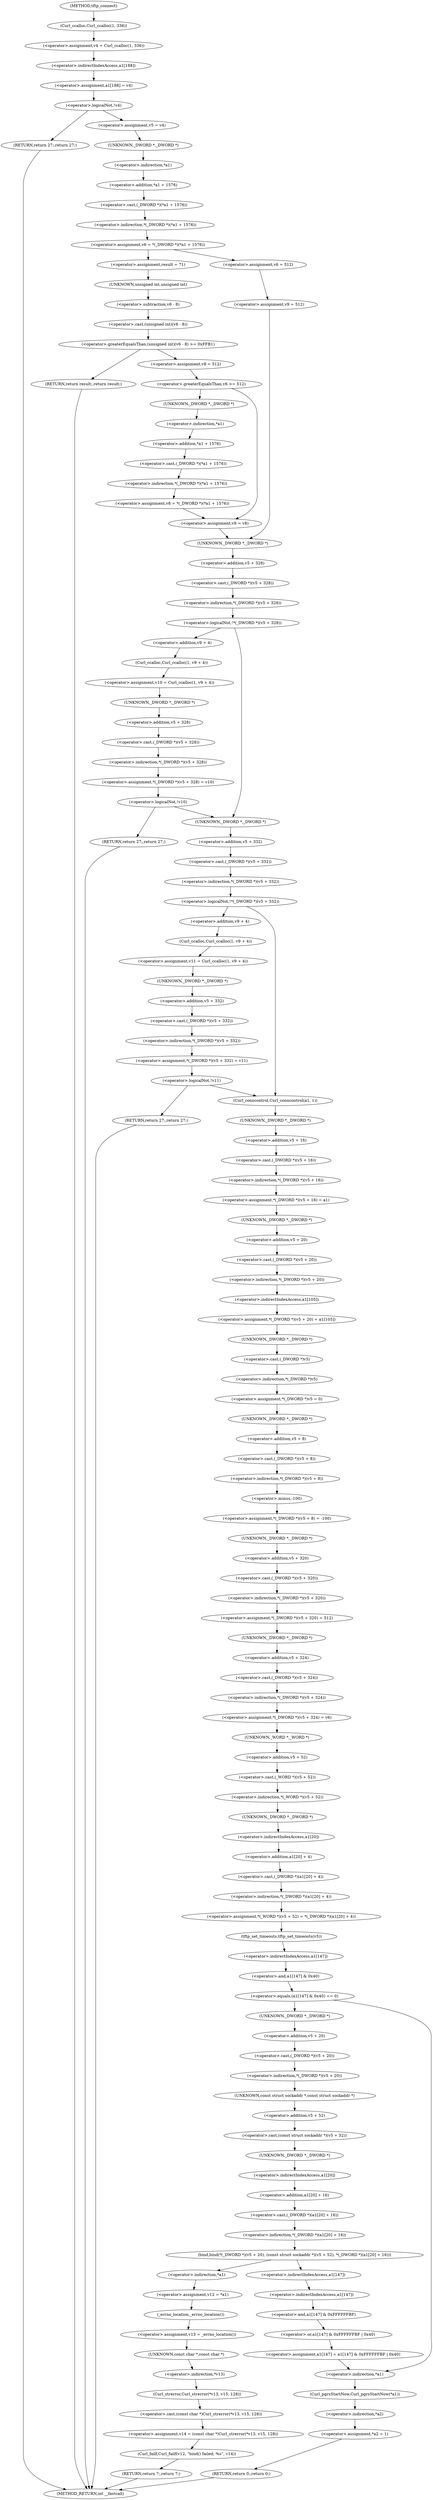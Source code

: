 digraph tftp_connect {  
"1000129" [label = "(<operator>.assignment,v4 = Curl_ccalloc(1, 336))" ]
"1000131" [label = "(Curl_ccalloc,Curl_ccalloc(1, 336))" ]
"1000134" [label = "(<operator>.assignment,a1[188] = v4)" ]
"1000135" [label = "(<operator>.indirectIndexAccess,a1[188])" ]
"1000140" [label = "(<operator>.logicalNot,!v4)" ]
"1000142" [label = "(RETURN,return 27;,return 27;)" ]
"1000144" [label = "(<operator>.assignment,v5 = v4)" ]
"1000147" [label = "(<operator>.assignment,v6 = *(_DWORD *)(*a1 + 1576))" ]
"1000149" [label = "(<operator>.indirection,*(_DWORD *)(*a1 + 1576))" ]
"1000150" [label = "(<operator>.cast,(_DWORD *)(*a1 + 1576))" ]
"1000151" [label = "(UNKNOWN,_DWORD *,_DWORD *)" ]
"1000152" [label = "(<operator>.addition,*a1 + 1576)" ]
"1000153" [label = "(<operator>.indirection,*a1)" ]
"1000159" [label = "(<operator>.assignment,result = 71)" ]
"1000163" [label = "(<operator>.greaterEqualsThan,(unsigned int)(v6 - 8) >= 0xFFB1)" ]
"1000164" [label = "(<operator>.cast,(unsigned int)(v6 - 8))" ]
"1000165" [label = "(UNKNOWN,unsigned int,unsigned int)" ]
"1000166" [label = "(<operator>.subtraction,v6 - 8)" ]
"1000170" [label = "(RETURN,return result;,return result;)" ]
"1000172" [label = "(<operator>.assignment,v8 = 512)" ]
"1000176" [label = "(<operator>.greaterEqualsThan,v6 >= 512)" ]
"1000179" [label = "(<operator>.assignment,v8 = *(_DWORD *)(*a1 + 1576))" ]
"1000181" [label = "(<operator>.indirection,*(_DWORD *)(*a1 + 1576))" ]
"1000182" [label = "(<operator>.cast,(_DWORD *)(*a1 + 1576))" ]
"1000183" [label = "(UNKNOWN,_DWORD *,_DWORD *)" ]
"1000184" [label = "(<operator>.addition,*a1 + 1576)" ]
"1000185" [label = "(<operator>.indirection,*a1)" ]
"1000188" [label = "(<operator>.assignment,v9 = v8)" ]
"1000193" [label = "(<operator>.assignment,v6 = 512)" ]
"1000196" [label = "(<operator>.assignment,v9 = 512)" ]
"1000200" [label = "(<operator>.logicalNot,!*(_DWORD *)(v5 + 328))" ]
"1000201" [label = "(<operator>.indirection,*(_DWORD *)(v5 + 328))" ]
"1000202" [label = "(<operator>.cast,(_DWORD *)(v5 + 328))" ]
"1000203" [label = "(UNKNOWN,_DWORD *,_DWORD *)" ]
"1000204" [label = "(<operator>.addition,v5 + 328)" ]
"1000208" [label = "(<operator>.assignment,v10 = Curl_ccalloc(1, v9 + 4))" ]
"1000210" [label = "(Curl_ccalloc,Curl_ccalloc(1, v9 + 4))" ]
"1000212" [label = "(<operator>.addition,v9 + 4)" ]
"1000215" [label = "(<operator>.assignment,*(_DWORD *)(v5 + 328) = v10)" ]
"1000216" [label = "(<operator>.indirection,*(_DWORD *)(v5 + 328))" ]
"1000217" [label = "(<operator>.cast,(_DWORD *)(v5 + 328))" ]
"1000218" [label = "(UNKNOWN,_DWORD *,_DWORD *)" ]
"1000219" [label = "(<operator>.addition,v5 + 328)" ]
"1000224" [label = "(<operator>.logicalNot,!v10)" ]
"1000226" [label = "(RETURN,return 27;,return 27;)" ]
"1000229" [label = "(<operator>.logicalNot,!*(_DWORD *)(v5 + 332))" ]
"1000230" [label = "(<operator>.indirection,*(_DWORD *)(v5 + 332))" ]
"1000231" [label = "(<operator>.cast,(_DWORD *)(v5 + 332))" ]
"1000232" [label = "(UNKNOWN,_DWORD *,_DWORD *)" ]
"1000233" [label = "(<operator>.addition,v5 + 332)" ]
"1000237" [label = "(<operator>.assignment,v11 = Curl_ccalloc(1, v9 + 4))" ]
"1000239" [label = "(Curl_ccalloc,Curl_ccalloc(1, v9 + 4))" ]
"1000241" [label = "(<operator>.addition,v9 + 4)" ]
"1000244" [label = "(<operator>.assignment,*(_DWORD *)(v5 + 332) = v11)" ]
"1000245" [label = "(<operator>.indirection,*(_DWORD *)(v5 + 332))" ]
"1000246" [label = "(<operator>.cast,(_DWORD *)(v5 + 332))" ]
"1000247" [label = "(UNKNOWN,_DWORD *,_DWORD *)" ]
"1000248" [label = "(<operator>.addition,v5 + 332)" ]
"1000253" [label = "(<operator>.logicalNot,!v11)" ]
"1000255" [label = "(RETURN,return 27;,return 27;)" ]
"1000257" [label = "(Curl_conncontrol,Curl_conncontrol(a1, 1))" ]
"1000260" [label = "(<operator>.assignment,*(_DWORD *)(v5 + 16) = a1)" ]
"1000261" [label = "(<operator>.indirection,*(_DWORD *)(v5 + 16))" ]
"1000262" [label = "(<operator>.cast,(_DWORD *)(v5 + 16))" ]
"1000263" [label = "(UNKNOWN,_DWORD *,_DWORD *)" ]
"1000264" [label = "(<operator>.addition,v5 + 16)" ]
"1000268" [label = "(<operator>.assignment,*(_DWORD *)(v5 + 20) = a1[105])" ]
"1000269" [label = "(<operator>.indirection,*(_DWORD *)(v5 + 20))" ]
"1000270" [label = "(<operator>.cast,(_DWORD *)(v5 + 20))" ]
"1000271" [label = "(UNKNOWN,_DWORD *,_DWORD *)" ]
"1000272" [label = "(<operator>.addition,v5 + 20)" ]
"1000275" [label = "(<operator>.indirectIndexAccess,a1[105])" ]
"1000278" [label = "(<operator>.assignment,*(_DWORD *)v5 = 0)" ]
"1000279" [label = "(<operator>.indirection,*(_DWORD *)v5)" ]
"1000280" [label = "(<operator>.cast,(_DWORD *)v5)" ]
"1000281" [label = "(UNKNOWN,_DWORD *,_DWORD *)" ]
"1000284" [label = "(<operator>.assignment,*(_DWORD *)(v5 + 8) = -100)" ]
"1000285" [label = "(<operator>.indirection,*(_DWORD *)(v5 + 8))" ]
"1000286" [label = "(<operator>.cast,(_DWORD *)(v5 + 8))" ]
"1000287" [label = "(UNKNOWN,_DWORD *,_DWORD *)" ]
"1000288" [label = "(<operator>.addition,v5 + 8)" ]
"1000291" [label = "(<operator>.minus,-100)" ]
"1000293" [label = "(<operator>.assignment,*(_DWORD *)(v5 + 320) = 512)" ]
"1000294" [label = "(<operator>.indirection,*(_DWORD *)(v5 + 320))" ]
"1000295" [label = "(<operator>.cast,(_DWORD *)(v5 + 320))" ]
"1000296" [label = "(UNKNOWN,_DWORD *,_DWORD *)" ]
"1000297" [label = "(<operator>.addition,v5 + 320)" ]
"1000301" [label = "(<operator>.assignment,*(_DWORD *)(v5 + 324) = v6)" ]
"1000302" [label = "(<operator>.indirection,*(_DWORD *)(v5 + 324))" ]
"1000303" [label = "(<operator>.cast,(_DWORD *)(v5 + 324))" ]
"1000304" [label = "(UNKNOWN,_DWORD *,_DWORD *)" ]
"1000305" [label = "(<operator>.addition,v5 + 324)" ]
"1000309" [label = "(<operator>.assignment,*(_WORD *)(v5 + 52) = *(_DWORD *)(a1[20] + 4))" ]
"1000310" [label = "(<operator>.indirection,*(_WORD *)(v5 + 52))" ]
"1000311" [label = "(<operator>.cast,(_WORD *)(v5 + 52))" ]
"1000312" [label = "(UNKNOWN,_WORD *,_WORD *)" ]
"1000313" [label = "(<operator>.addition,v5 + 52)" ]
"1000316" [label = "(<operator>.indirection,*(_DWORD *)(a1[20] + 4))" ]
"1000317" [label = "(<operator>.cast,(_DWORD *)(a1[20] + 4))" ]
"1000318" [label = "(UNKNOWN,_DWORD *,_DWORD *)" ]
"1000319" [label = "(<operator>.addition,a1[20] + 4)" ]
"1000320" [label = "(<operator>.indirectIndexAccess,a1[20])" ]
"1000324" [label = "(tftp_set_timeouts,tftp_set_timeouts(v5))" ]
"1000327" [label = "(<operator>.equals,(a1[147] & 0x40) == 0)" ]
"1000328" [label = "(<operator>.and,a1[147] & 0x40)" ]
"1000329" [label = "(<operator>.indirectIndexAccess,a1[147])" ]
"1000336" [label = "(bind,bind(*(_DWORD *)(v5 + 20), (const struct sockaddr *)(v5 + 52), *(_DWORD *)(a1[20] + 16)))" ]
"1000337" [label = "(<operator>.indirection,*(_DWORD *)(v5 + 20))" ]
"1000338" [label = "(<operator>.cast,(_DWORD *)(v5 + 20))" ]
"1000339" [label = "(UNKNOWN,_DWORD *,_DWORD *)" ]
"1000340" [label = "(<operator>.addition,v5 + 20)" ]
"1000343" [label = "(<operator>.cast,(const struct sockaddr *)(v5 + 52))" ]
"1000344" [label = "(UNKNOWN,const struct sockaddr *,const struct sockaddr *)" ]
"1000345" [label = "(<operator>.addition,v5 + 52)" ]
"1000348" [label = "(<operator>.indirection,*(_DWORD *)(a1[20] + 16))" ]
"1000349" [label = "(<operator>.cast,(_DWORD *)(a1[20] + 16))" ]
"1000350" [label = "(UNKNOWN,_DWORD *,_DWORD *)" ]
"1000351" [label = "(<operator>.addition,a1[20] + 16)" ]
"1000352" [label = "(<operator>.indirectIndexAccess,a1[20])" ]
"1000357" [label = "(<operator>.assignment,v12 = *a1)" ]
"1000359" [label = "(<operator>.indirection,*a1)" ]
"1000361" [label = "(<operator>.assignment,v13 = _errno_location())" ]
"1000363" [label = "(_errno_location,_errno_location())" ]
"1000364" [label = "(<operator>.assignment,v14 = (const char *)Curl_strerror(*v13, v15, 128))" ]
"1000366" [label = "(<operator>.cast,(const char *)Curl_strerror(*v13, v15, 128))" ]
"1000367" [label = "(UNKNOWN,const char *,const char *)" ]
"1000368" [label = "(Curl_strerror,Curl_strerror(*v13, v15, 128))" ]
"1000369" [label = "(<operator>.indirection,*v13)" ]
"1000373" [label = "(Curl_failf,Curl_failf(v12, \"bind() failed; %s\", v14))" ]
"1000377" [label = "(RETURN,return 7;,return 7;)" ]
"1000379" [label = "(<operator>.assignment,a1[147] = a1[147] & 0xFFFFFFBF | 0x40)" ]
"1000380" [label = "(<operator>.indirectIndexAccess,a1[147])" ]
"1000383" [label = "(<operator>.or,a1[147] & 0xFFFFFFBF | 0x40)" ]
"1000384" [label = "(<operator>.and,a1[147] & 0xFFFFFFBF)" ]
"1000385" [label = "(<operator>.indirectIndexAccess,a1[147])" ]
"1000390" [label = "(Curl_pgrsStartNow,Curl_pgrsStartNow(*a1))" ]
"1000391" [label = "(<operator>.indirection,*a1)" ]
"1000393" [label = "(<operator>.assignment,*a2 = 1)" ]
"1000394" [label = "(<operator>.indirection,*a2)" ]
"1000397" [label = "(RETURN,return 0;,return 0;)" ]
"1000113" [label = "(METHOD,tftp_connect)" ]
"1000399" [label = "(METHOD_RETURN,int __fastcall)" ]
  "1000129" -> "1000135" 
  "1000131" -> "1000129" 
  "1000134" -> "1000140" 
  "1000135" -> "1000134" 
  "1000140" -> "1000142" 
  "1000140" -> "1000144" 
  "1000142" -> "1000399" 
  "1000144" -> "1000151" 
  "1000147" -> "1000159" 
  "1000147" -> "1000193" 
  "1000149" -> "1000147" 
  "1000150" -> "1000149" 
  "1000151" -> "1000153" 
  "1000152" -> "1000150" 
  "1000153" -> "1000152" 
  "1000159" -> "1000165" 
  "1000163" -> "1000170" 
  "1000163" -> "1000172" 
  "1000164" -> "1000163" 
  "1000165" -> "1000166" 
  "1000166" -> "1000164" 
  "1000170" -> "1000399" 
  "1000172" -> "1000176" 
  "1000176" -> "1000183" 
  "1000176" -> "1000188" 
  "1000179" -> "1000188" 
  "1000181" -> "1000179" 
  "1000182" -> "1000181" 
  "1000183" -> "1000185" 
  "1000184" -> "1000182" 
  "1000185" -> "1000184" 
  "1000188" -> "1000203" 
  "1000193" -> "1000196" 
  "1000196" -> "1000203" 
  "1000200" -> "1000232" 
  "1000200" -> "1000212" 
  "1000201" -> "1000200" 
  "1000202" -> "1000201" 
  "1000203" -> "1000204" 
  "1000204" -> "1000202" 
  "1000208" -> "1000218" 
  "1000210" -> "1000208" 
  "1000212" -> "1000210" 
  "1000215" -> "1000224" 
  "1000216" -> "1000215" 
  "1000217" -> "1000216" 
  "1000218" -> "1000219" 
  "1000219" -> "1000217" 
  "1000224" -> "1000232" 
  "1000224" -> "1000226" 
  "1000226" -> "1000399" 
  "1000229" -> "1000241" 
  "1000229" -> "1000257" 
  "1000230" -> "1000229" 
  "1000231" -> "1000230" 
  "1000232" -> "1000233" 
  "1000233" -> "1000231" 
  "1000237" -> "1000247" 
  "1000239" -> "1000237" 
  "1000241" -> "1000239" 
  "1000244" -> "1000253" 
  "1000245" -> "1000244" 
  "1000246" -> "1000245" 
  "1000247" -> "1000248" 
  "1000248" -> "1000246" 
  "1000253" -> "1000255" 
  "1000253" -> "1000257" 
  "1000255" -> "1000399" 
  "1000257" -> "1000263" 
  "1000260" -> "1000271" 
  "1000261" -> "1000260" 
  "1000262" -> "1000261" 
  "1000263" -> "1000264" 
  "1000264" -> "1000262" 
  "1000268" -> "1000281" 
  "1000269" -> "1000275" 
  "1000270" -> "1000269" 
  "1000271" -> "1000272" 
  "1000272" -> "1000270" 
  "1000275" -> "1000268" 
  "1000278" -> "1000287" 
  "1000279" -> "1000278" 
  "1000280" -> "1000279" 
  "1000281" -> "1000280" 
  "1000284" -> "1000296" 
  "1000285" -> "1000291" 
  "1000286" -> "1000285" 
  "1000287" -> "1000288" 
  "1000288" -> "1000286" 
  "1000291" -> "1000284" 
  "1000293" -> "1000304" 
  "1000294" -> "1000293" 
  "1000295" -> "1000294" 
  "1000296" -> "1000297" 
  "1000297" -> "1000295" 
  "1000301" -> "1000312" 
  "1000302" -> "1000301" 
  "1000303" -> "1000302" 
  "1000304" -> "1000305" 
  "1000305" -> "1000303" 
  "1000309" -> "1000324" 
  "1000310" -> "1000318" 
  "1000311" -> "1000310" 
  "1000312" -> "1000313" 
  "1000313" -> "1000311" 
  "1000316" -> "1000309" 
  "1000317" -> "1000316" 
  "1000318" -> "1000320" 
  "1000319" -> "1000317" 
  "1000320" -> "1000319" 
  "1000324" -> "1000329" 
  "1000327" -> "1000339" 
  "1000327" -> "1000391" 
  "1000328" -> "1000327" 
  "1000329" -> "1000328" 
  "1000336" -> "1000359" 
  "1000336" -> "1000380" 
  "1000337" -> "1000344" 
  "1000338" -> "1000337" 
  "1000339" -> "1000340" 
  "1000340" -> "1000338" 
  "1000343" -> "1000350" 
  "1000344" -> "1000345" 
  "1000345" -> "1000343" 
  "1000348" -> "1000336" 
  "1000349" -> "1000348" 
  "1000350" -> "1000352" 
  "1000351" -> "1000349" 
  "1000352" -> "1000351" 
  "1000357" -> "1000363" 
  "1000359" -> "1000357" 
  "1000361" -> "1000367" 
  "1000363" -> "1000361" 
  "1000364" -> "1000373" 
  "1000366" -> "1000364" 
  "1000367" -> "1000369" 
  "1000368" -> "1000366" 
  "1000369" -> "1000368" 
  "1000373" -> "1000377" 
  "1000377" -> "1000399" 
  "1000379" -> "1000391" 
  "1000380" -> "1000385" 
  "1000383" -> "1000379" 
  "1000384" -> "1000383" 
  "1000385" -> "1000384" 
  "1000390" -> "1000394" 
  "1000391" -> "1000390" 
  "1000393" -> "1000397" 
  "1000394" -> "1000393" 
  "1000397" -> "1000399" 
  "1000113" -> "1000131" 
}
